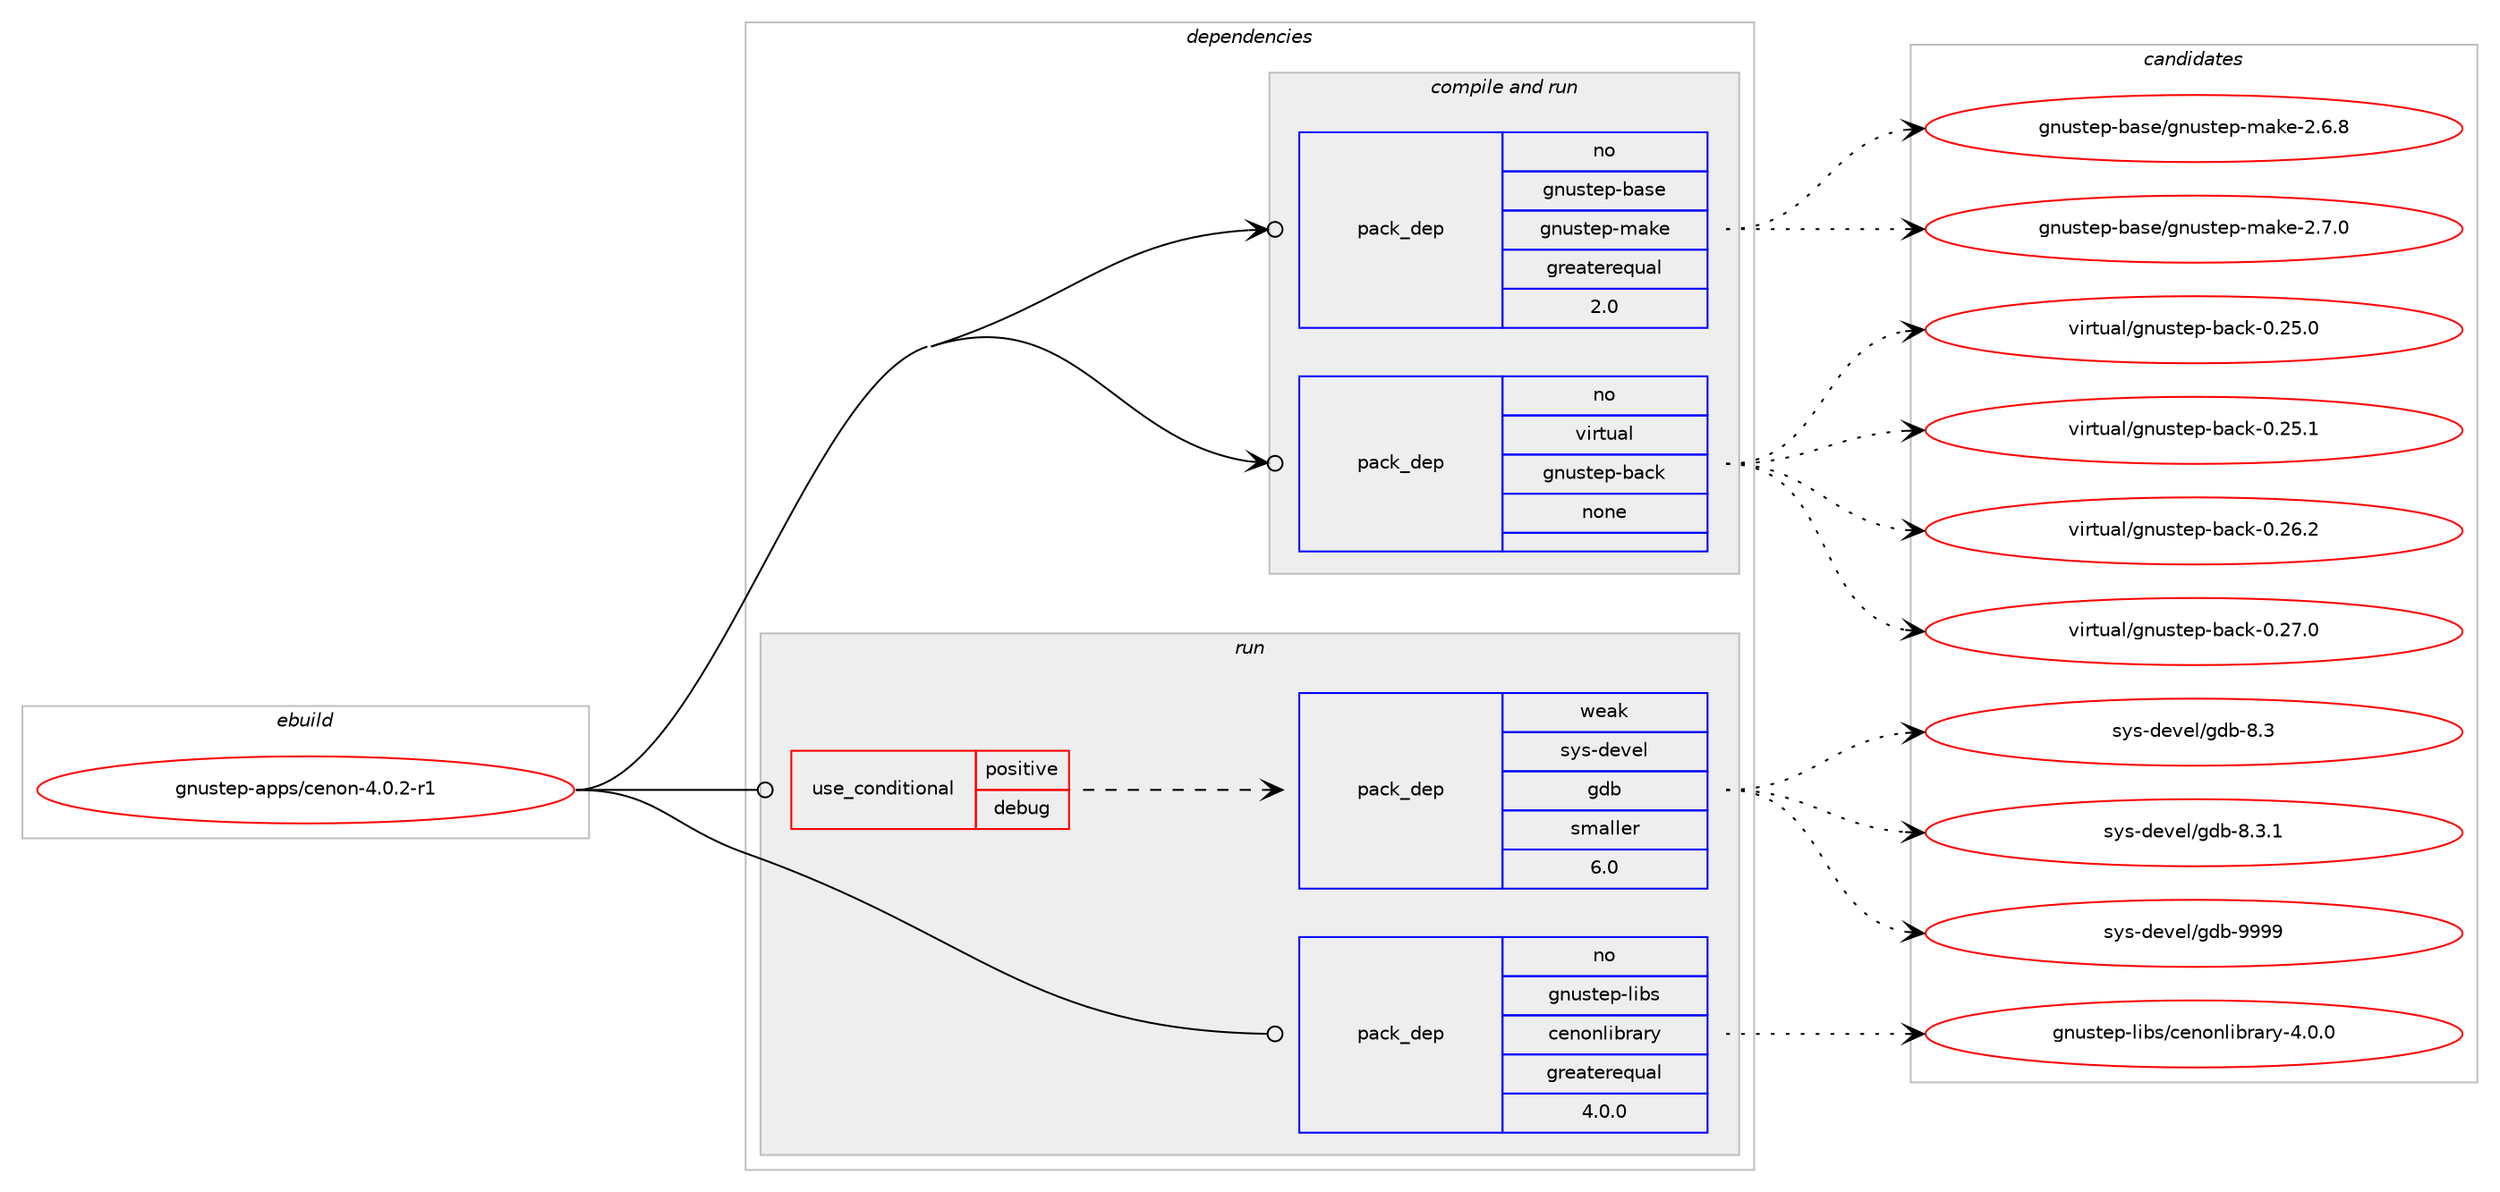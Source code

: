 digraph prolog {

# *************
# Graph options
# *************

newrank=true;
concentrate=true;
compound=true;
graph [rankdir=LR,fontname=Helvetica,fontsize=10,ranksep=1.5];#, ranksep=2.5, nodesep=0.2];
edge  [arrowhead=vee];
node  [fontname=Helvetica,fontsize=10];

# **********
# The ebuild
# **********

subgraph cluster_leftcol {
color=gray;
rank=same;
label=<<i>ebuild</i>>;
id [label="gnustep-apps/cenon-4.0.2-r1", color=red, width=4, href="../gnustep-apps/cenon-4.0.2-r1.svg"];
}

# ****************
# The dependencies
# ****************

subgraph cluster_midcol {
color=gray;
label=<<i>dependencies</i>>;
subgraph cluster_compile {
fillcolor="#eeeeee";
style=filled;
label=<<i>compile</i>>;
}
subgraph cluster_compileandrun {
fillcolor="#eeeeee";
style=filled;
label=<<i>compile and run</i>>;
subgraph pack551158 {
dependency749904 [label=<<TABLE BORDER="0" CELLBORDER="1" CELLSPACING="0" CELLPADDING="4" WIDTH="220"><TR><TD ROWSPAN="6" CELLPADDING="30">pack_dep</TD></TR><TR><TD WIDTH="110">no</TD></TR><TR><TD>gnustep-base</TD></TR><TR><TD>gnustep-make</TD></TR><TR><TD>greaterequal</TD></TR><TR><TD>2.0</TD></TR></TABLE>>, shape=none, color=blue];
}
id:e -> dependency749904:w [weight=20,style="solid",arrowhead="odotvee"];
subgraph pack551159 {
dependency749905 [label=<<TABLE BORDER="0" CELLBORDER="1" CELLSPACING="0" CELLPADDING="4" WIDTH="220"><TR><TD ROWSPAN="6" CELLPADDING="30">pack_dep</TD></TR><TR><TD WIDTH="110">no</TD></TR><TR><TD>virtual</TD></TR><TR><TD>gnustep-back</TD></TR><TR><TD>none</TD></TR><TR><TD></TD></TR></TABLE>>, shape=none, color=blue];
}
id:e -> dependency749905:w [weight=20,style="solid",arrowhead="odotvee"];
}
subgraph cluster_run {
fillcolor="#eeeeee";
style=filled;
label=<<i>run</i>>;
subgraph cond186100 {
dependency749906 [label=<<TABLE BORDER="0" CELLBORDER="1" CELLSPACING="0" CELLPADDING="4"><TR><TD ROWSPAN="3" CELLPADDING="10">use_conditional</TD></TR><TR><TD>positive</TD></TR><TR><TD>debug</TD></TR></TABLE>>, shape=none, color=red];
subgraph pack551160 {
dependency749907 [label=<<TABLE BORDER="0" CELLBORDER="1" CELLSPACING="0" CELLPADDING="4" WIDTH="220"><TR><TD ROWSPAN="6" CELLPADDING="30">pack_dep</TD></TR><TR><TD WIDTH="110">weak</TD></TR><TR><TD>sys-devel</TD></TR><TR><TD>gdb</TD></TR><TR><TD>smaller</TD></TR><TR><TD>6.0</TD></TR></TABLE>>, shape=none, color=blue];
}
dependency749906:e -> dependency749907:w [weight=20,style="dashed",arrowhead="vee"];
}
id:e -> dependency749906:w [weight=20,style="solid",arrowhead="odot"];
subgraph pack551161 {
dependency749908 [label=<<TABLE BORDER="0" CELLBORDER="1" CELLSPACING="0" CELLPADDING="4" WIDTH="220"><TR><TD ROWSPAN="6" CELLPADDING="30">pack_dep</TD></TR><TR><TD WIDTH="110">no</TD></TR><TR><TD>gnustep-libs</TD></TR><TR><TD>cenonlibrary</TD></TR><TR><TD>greaterequal</TD></TR><TR><TD>4.0.0</TD></TR></TABLE>>, shape=none, color=blue];
}
id:e -> dependency749908:w [weight=20,style="solid",arrowhead="odot"];
}
}

# **************
# The candidates
# **************

subgraph cluster_choices {
rank=same;
color=gray;
label=<<i>candidates</i>>;

subgraph choice551158 {
color=black;
nodesep=1;
choice103110117115116101112459897115101471031101171151161011124510997107101455046544656 [label="gnustep-base/gnustep-make-2.6.8", color=red, width=4,href="../gnustep-base/gnustep-make-2.6.8.svg"];
choice103110117115116101112459897115101471031101171151161011124510997107101455046554648 [label="gnustep-base/gnustep-make-2.7.0", color=red, width=4,href="../gnustep-base/gnustep-make-2.7.0.svg"];
dependency749904:e -> choice103110117115116101112459897115101471031101171151161011124510997107101455046544656:w [style=dotted,weight="100"];
dependency749904:e -> choice103110117115116101112459897115101471031101171151161011124510997107101455046554648:w [style=dotted,weight="100"];
}
subgraph choice551159 {
color=black;
nodesep=1;
choice11810511411611797108471031101171151161011124598979910745484650534648 [label="virtual/gnustep-back-0.25.0", color=red, width=4,href="../virtual/gnustep-back-0.25.0.svg"];
choice11810511411611797108471031101171151161011124598979910745484650534649 [label="virtual/gnustep-back-0.25.1", color=red, width=4,href="../virtual/gnustep-back-0.25.1.svg"];
choice11810511411611797108471031101171151161011124598979910745484650544650 [label="virtual/gnustep-back-0.26.2", color=red, width=4,href="../virtual/gnustep-back-0.26.2.svg"];
choice11810511411611797108471031101171151161011124598979910745484650554648 [label="virtual/gnustep-back-0.27.0", color=red, width=4,href="../virtual/gnustep-back-0.27.0.svg"];
dependency749905:e -> choice11810511411611797108471031101171151161011124598979910745484650534648:w [style=dotted,weight="100"];
dependency749905:e -> choice11810511411611797108471031101171151161011124598979910745484650534649:w [style=dotted,weight="100"];
dependency749905:e -> choice11810511411611797108471031101171151161011124598979910745484650544650:w [style=dotted,weight="100"];
dependency749905:e -> choice11810511411611797108471031101171151161011124598979910745484650554648:w [style=dotted,weight="100"];
}
subgraph choice551160 {
color=black;
nodesep=1;
choice11512111545100101118101108471031009845564651 [label="sys-devel/gdb-8.3", color=red, width=4,href="../sys-devel/gdb-8.3.svg"];
choice115121115451001011181011084710310098455646514649 [label="sys-devel/gdb-8.3.1", color=red, width=4,href="../sys-devel/gdb-8.3.1.svg"];
choice1151211154510010111810110847103100984557575757 [label="sys-devel/gdb-9999", color=red, width=4,href="../sys-devel/gdb-9999.svg"];
dependency749907:e -> choice11512111545100101118101108471031009845564651:w [style=dotted,weight="100"];
dependency749907:e -> choice115121115451001011181011084710310098455646514649:w [style=dotted,weight="100"];
dependency749907:e -> choice1151211154510010111810110847103100984557575757:w [style=dotted,weight="100"];
}
subgraph choice551161 {
color=black;
nodesep=1;
choice103110117115116101112451081059811547991011101111101081059811497114121455246484648 [label="gnustep-libs/cenonlibrary-4.0.0", color=red, width=4,href="../gnustep-libs/cenonlibrary-4.0.0.svg"];
dependency749908:e -> choice103110117115116101112451081059811547991011101111101081059811497114121455246484648:w [style=dotted,weight="100"];
}
}

}
